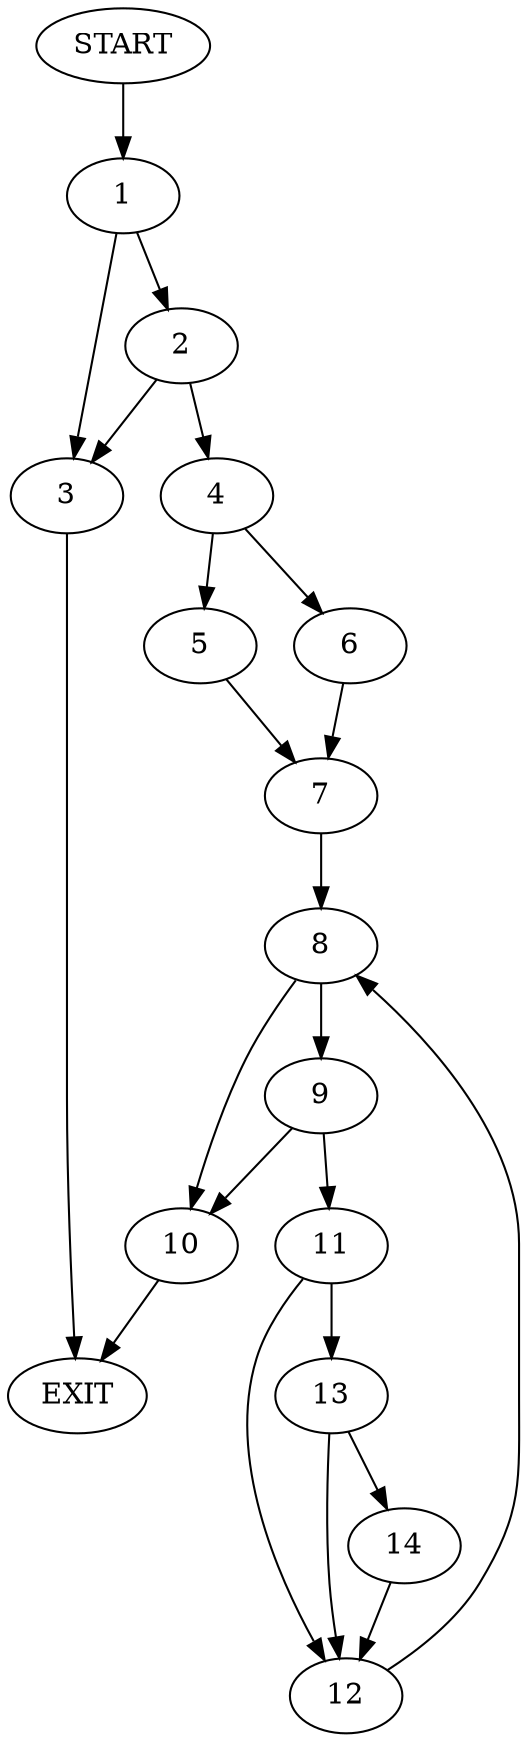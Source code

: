 digraph {
0 [label="START"]
15 [label="EXIT"]
0 -> 1
1 -> 2
1 -> 3
3 -> 15
2 -> 4
2 -> 3
4 -> 5
4 -> 6
6 -> 7
5 -> 7
7 -> 8
8 -> 9
8 -> 10
9 -> 11
9 -> 10
10 -> 15
11 -> 12
11 -> 13
12 -> 8
13 -> 12
13 -> 14
14 -> 12
}
